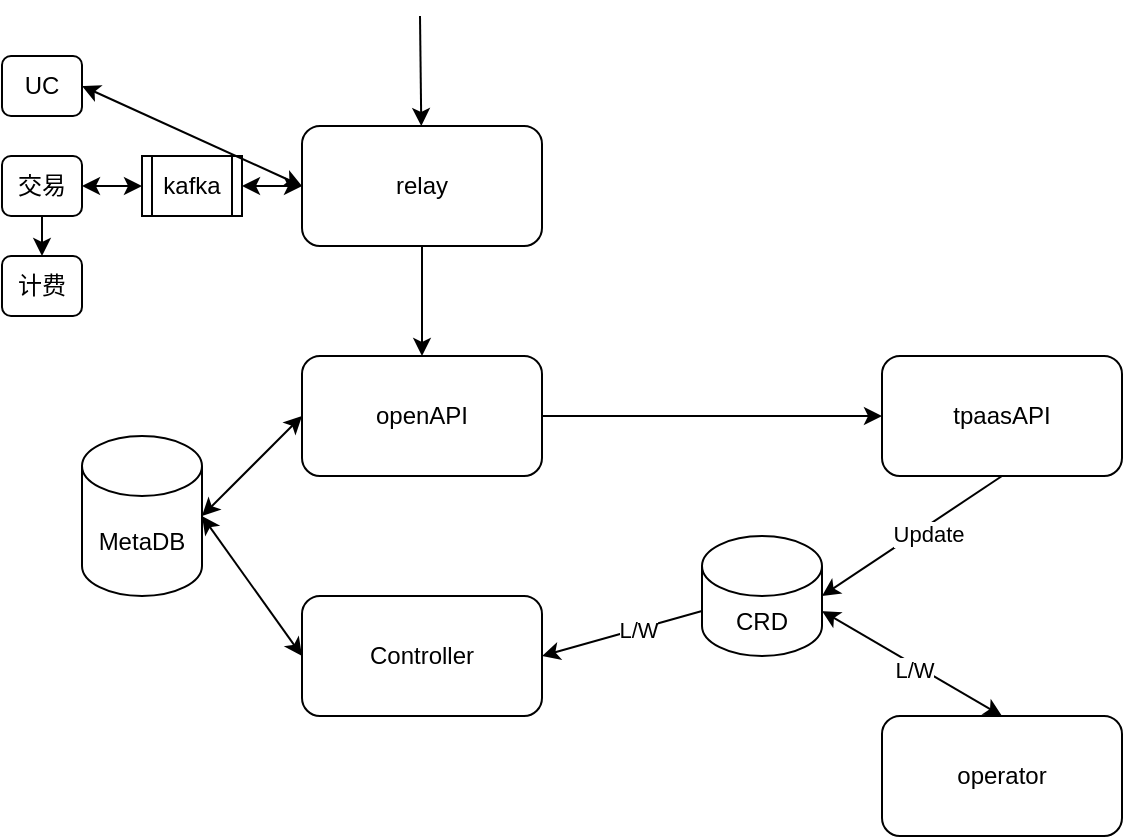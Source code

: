 <mxfile version="14.0.0" type="github" pages="2">
  <diagram id="KfRbmlJhNQrDs0zASMoi" name="Page-1">
    <mxGraphModel dx="813" dy="402" grid="1" gridSize="10" guides="1" tooltips="1" connect="1" arrows="1" fold="1" page="1" pageScale="1" pageWidth="827" pageHeight="1169" math="0" shadow="0">
      <root>
        <mxCell id="0" />
        <mxCell id="1" parent="0" />
        <mxCell id="RAB2E0V_-SUCkfQV1Hlb-1" value="relay" style="rounded=1;whiteSpace=wrap;html=1;" vertex="1" parent="1">
          <mxGeometry x="240" y="205" width="120" height="60" as="geometry" />
        </mxCell>
        <mxCell id="RAB2E0V_-SUCkfQV1Hlb-2" value="openAPI" style="rounded=1;whiteSpace=wrap;html=1;" vertex="1" parent="1">
          <mxGeometry x="240" y="320" width="120" height="60" as="geometry" />
        </mxCell>
        <mxCell id="RAB2E0V_-SUCkfQV1Hlb-3" value="tpaasAPI" style="rounded=1;whiteSpace=wrap;html=1;" vertex="1" parent="1">
          <mxGeometry x="530" y="320" width="120" height="60" as="geometry" />
        </mxCell>
        <mxCell id="RAB2E0V_-SUCkfQV1Hlb-4" value="CRD" style="shape=cylinder3;whiteSpace=wrap;html=1;boundedLbl=1;backgroundOutline=1;size=15;" vertex="1" parent="1">
          <mxGeometry x="440" y="410" width="60" height="60" as="geometry" />
        </mxCell>
        <mxCell id="RAB2E0V_-SUCkfQV1Hlb-5" value="MetaDB" style="shape=cylinder3;whiteSpace=wrap;html=1;boundedLbl=1;backgroundOutline=1;size=15;" vertex="1" parent="1">
          <mxGeometry x="130" y="360" width="60" height="80" as="geometry" />
        </mxCell>
        <mxCell id="RAB2E0V_-SUCkfQV1Hlb-6" value="Controller" style="rounded=1;whiteSpace=wrap;html=1;" vertex="1" parent="1">
          <mxGeometry x="240" y="440" width="120" height="60" as="geometry" />
        </mxCell>
        <mxCell id="RAB2E0V_-SUCkfQV1Hlb-7" value="" style="endArrow=classic;html=1;exitX=0.5;exitY=1;exitDx=0;exitDy=0;entryX=0.5;entryY=0;entryDx=0;entryDy=0;" edge="1" parent="1" source="RAB2E0V_-SUCkfQV1Hlb-1" target="RAB2E0V_-SUCkfQV1Hlb-2">
          <mxGeometry width="50" height="50" relative="1" as="geometry">
            <mxPoint x="390" y="460" as="sourcePoint" />
            <mxPoint x="440" y="410" as="targetPoint" />
          </mxGeometry>
        </mxCell>
        <mxCell id="RAB2E0V_-SUCkfQV1Hlb-8" value="" style="endArrow=classic;html=1;exitX=1;exitY=0.5;exitDx=0;exitDy=0;entryX=0;entryY=0.5;entryDx=0;entryDy=0;" edge="1" parent="1" source="RAB2E0V_-SUCkfQV1Hlb-2" target="RAB2E0V_-SUCkfQV1Hlb-3">
          <mxGeometry width="50" height="50" relative="1" as="geometry">
            <mxPoint x="390" y="460" as="sourcePoint" />
            <mxPoint x="440" y="410" as="targetPoint" />
          </mxGeometry>
        </mxCell>
        <mxCell id="RAB2E0V_-SUCkfQV1Hlb-9" value="" style="endArrow=classic;html=1;exitX=0.5;exitY=1;exitDx=0;exitDy=0;entryX=1;entryY=0.5;entryDx=0;entryDy=0;entryPerimeter=0;" edge="1" parent="1" source="RAB2E0V_-SUCkfQV1Hlb-3" target="RAB2E0V_-SUCkfQV1Hlb-4">
          <mxGeometry width="50" height="50" relative="1" as="geometry">
            <mxPoint x="390" y="460" as="sourcePoint" />
            <mxPoint x="440" y="410" as="targetPoint" />
          </mxGeometry>
        </mxCell>
        <mxCell id="RAB2E0V_-SUCkfQV1Hlb-14" value="Update" style="edgeLabel;html=1;align=center;verticalAlign=middle;resizable=0;points=[];" vertex="1" connectable="0" parent="RAB2E0V_-SUCkfQV1Hlb-9">
          <mxGeometry x="-0.144" y="3" relative="1" as="geometry">
            <mxPoint as="offset" />
          </mxGeometry>
        </mxCell>
        <mxCell id="RAB2E0V_-SUCkfQV1Hlb-10" value="operator" style="rounded=1;whiteSpace=wrap;html=1;" vertex="1" parent="1">
          <mxGeometry x="530" y="500" width="120" height="60" as="geometry" />
        </mxCell>
        <mxCell id="RAB2E0V_-SUCkfQV1Hlb-11" value="" style="endArrow=classic;startArrow=classic;html=1;exitX=0.5;exitY=0;exitDx=0;exitDy=0;entryX=1;entryY=0;entryDx=0;entryDy=37.5;entryPerimeter=0;" edge="1" parent="1" source="RAB2E0V_-SUCkfQV1Hlb-10" target="RAB2E0V_-SUCkfQV1Hlb-4">
          <mxGeometry width="50" height="50" relative="1" as="geometry">
            <mxPoint x="660" y="530" as="sourcePoint" />
            <mxPoint x="710" y="480" as="targetPoint" />
          </mxGeometry>
        </mxCell>
        <mxCell id="RAB2E0V_-SUCkfQV1Hlb-15" value="L/W" style="edgeLabel;html=1;align=center;verticalAlign=middle;resizable=0;points=[];" vertex="1" connectable="0" parent="RAB2E0V_-SUCkfQV1Hlb-11">
          <mxGeometry x="-0.048" y="2" relative="1" as="geometry">
            <mxPoint as="offset" />
          </mxGeometry>
        </mxCell>
        <mxCell id="RAB2E0V_-SUCkfQV1Hlb-12" value="" style="endArrow=classic;html=1;entryX=1;entryY=0.5;entryDx=0;entryDy=0;exitX=0;exitY=0;exitDx=0;exitDy=37.5;exitPerimeter=0;" edge="1" parent="1" source="RAB2E0V_-SUCkfQV1Hlb-4" target="RAB2E0V_-SUCkfQV1Hlb-6">
          <mxGeometry width="50" height="50" relative="1" as="geometry">
            <mxPoint x="420" y="510" as="sourcePoint" />
            <mxPoint x="440" y="410" as="targetPoint" />
          </mxGeometry>
        </mxCell>
        <mxCell id="RAB2E0V_-SUCkfQV1Hlb-16" value="L/W" style="edgeLabel;html=1;align=center;verticalAlign=middle;resizable=0;points=[];" vertex="1" connectable="0" parent="RAB2E0V_-SUCkfQV1Hlb-12">
          <mxGeometry x="-0.203" relative="1" as="geometry">
            <mxPoint as="offset" />
          </mxGeometry>
        </mxCell>
        <mxCell id="RAB2E0V_-SUCkfQV1Hlb-18" value="" style="endArrow=classic;startArrow=classic;html=1;entryX=0;entryY=0.5;entryDx=0;entryDy=0;exitX=1;exitY=0.5;exitDx=0;exitDy=0;exitPerimeter=0;" edge="1" parent="1" source="RAB2E0V_-SUCkfQV1Hlb-5" target="RAB2E0V_-SUCkfQV1Hlb-2">
          <mxGeometry width="50" height="50" relative="1" as="geometry">
            <mxPoint x="390" y="460" as="sourcePoint" />
            <mxPoint x="440" y="410" as="targetPoint" />
          </mxGeometry>
        </mxCell>
        <mxCell id="RAB2E0V_-SUCkfQV1Hlb-19" value="" style="endArrow=classic;startArrow=classic;html=1;entryX=1;entryY=0.5;entryDx=0;entryDy=0;entryPerimeter=0;exitX=0;exitY=0.5;exitDx=0;exitDy=0;" edge="1" parent="1" source="RAB2E0V_-SUCkfQV1Hlb-6" target="RAB2E0V_-SUCkfQV1Hlb-5">
          <mxGeometry width="50" height="50" relative="1" as="geometry">
            <mxPoint x="390" y="460" as="sourcePoint" />
            <mxPoint x="440" y="410" as="targetPoint" />
          </mxGeometry>
        </mxCell>
        <mxCell id="RAB2E0V_-SUCkfQV1Hlb-22" value="" style="endArrow=classic;html=1;" edge="1" parent="1" target="RAB2E0V_-SUCkfQV1Hlb-1">
          <mxGeometry width="50" height="50" relative="1" as="geometry">
            <mxPoint x="299" y="150" as="sourcePoint" />
            <mxPoint x="440" y="410" as="targetPoint" />
          </mxGeometry>
        </mxCell>
        <mxCell id="RAB2E0V_-SUCkfQV1Hlb-23" value="UC" style="rounded=1;whiteSpace=wrap;html=1;" vertex="1" parent="1">
          <mxGeometry x="90" y="170" width="40" height="30" as="geometry" />
        </mxCell>
        <mxCell id="RAB2E0V_-SUCkfQV1Hlb-24" value="交易" style="rounded=1;whiteSpace=wrap;html=1;" vertex="1" parent="1">
          <mxGeometry x="90" y="220" width="40" height="30" as="geometry" />
        </mxCell>
        <mxCell id="RAB2E0V_-SUCkfQV1Hlb-25" value="计费" style="rounded=1;whiteSpace=wrap;html=1;" vertex="1" parent="1">
          <mxGeometry x="90" y="270" width="40" height="30" as="geometry" />
        </mxCell>
        <mxCell id="RAB2E0V_-SUCkfQV1Hlb-26" value="kafka" style="shape=process;whiteSpace=wrap;html=1;backgroundOutline=1;" vertex="1" parent="1">
          <mxGeometry x="160" y="220" width="50" height="30" as="geometry" />
        </mxCell>
        <mxCell id="RAB2E0V_-SUCkfQV1Hlb-27" value="" style="endArrow=classic;html=1;exitX=0.5;exitY=1;exitDx=0;exitDy=0;entryX=0.5;entryY=0;entryDx=0;entryDy=0;" edge="1" parent="1" source="RAB2E0V_-SUCkfQV1Hlb-24" target="RAB2E0V_-SUCkfQV1Hlb-25">
          <mxGeometry width="50" height="50" relative="1" as="geometry">
            <mxPoint x="300" y="290" as="sourcePoint" />
            <mxPoint x="350" y="240" as="targetPoint" />
          </mxGeometry>
        </mxCell>
        <mxCell id="RAB2E0V_-SUCkfQV1Hlb-28" value="" style="endArrow=classic;startArrow=classic;html=1;exitX=1;exitY=0.5;exitDx=0;exitDy=0;entryX=0;entryY=0.5;entryDx=0;entryDy=0;" edge="1" parent="1" source="RAB2E0V_-SUCkfQV1Hlb-24" target="RAB2E0V_-SUCkfQV1Hlb-26">
          <mxGeometry width="50" height="50" relative="1" as="geometry">
            <mxPoint x="170" y="300" as="sourcePoint" />
            <mxPoint x="200" y="260" as="targetPoint" />
          </mxGeometry>
        </mxCell>
        <mxCell id="RAB2E0V_-SUCkfQV1Hlb-29" value="" style="endArrow=classic;startArrow=classic;html=1;entryX=0;entryY=0.5;entryDx=0;entryDy=0;exitX=1;exitY=0.5;exitDx=0;exitDy=0;" edge="1" parent="1" source="RAB2E0V_-SUCkfQV1Hlb-26" target="RAB2E0V_-SUCkfQV1Hlb-1">
          <mxGeometry width="50" height="50" relative="1" as="geometry">
            <mxPoint x="160" y="290" as="sourcePoint" />
            <mxPoint x="210" y="240" as="targetPoint" />
          </mxGeometry>
        </mxCell>
        <mxCell id="RAB2E0V_-SUCkfQV1Hlb-32" value="" style="endArrow=classic;startArrow=classic;html=1;exitX=1;exitY=0.5;exitDx=0;exitDy=0;entryX=0;entryY=0.5;entryDx=0;entryDy=0;" edge="1" parent="1" source="RAB2E0V_-SUCkfQV1Hlb-23" target="RAB2E0V_-SUCkfQV1Hlb-1">
          <mxGeometry width="50" height="50" relative="1" as="geometry">
            <mxPoint x="160" y="290" as="sourcePoint" />
            <mxPoint x="210" y="240" as="targetPoint" />
          </mxGeometry>
        </mxCell>
      </root>
    </mxGraphModel>
  </diagram>
  <diagram id="0ew7K8OALgndSax3VEwL" name="Page-2">
    <mxGraphModel dx="1340" dy="842" grid="1" gridSize="10" guides="1" tooltips="1" connect="1" arrows="1" fold="1" page="1" pageScale="1" pageWidth="827" pageHeight="1169" math="0" shadow="0">
      <root>
        <mxCell id="38ilZqPQgHj2GvMJCnaG-0" />
        <mxCell id="38ilZqPQgHj2GvMJCnaG-1" parent="38ilZqPQgHj2GvMJCnaG-0" />
        <mxCell id="38ilZqPQgHj2GvMJCnaG-68" value="" style="rounded=1;whiteSpace=wrap;html=1;" vertex="1" parent="38ilZqPQgHj2GvMJCnaG-1">
          <mxGeometry x="450" y="610" width="250" height="320" as="geometry" />
        </mxCell>
        <mxCell id="38ilZqPQgHj2GvMJCnaG-69" value="" style="rounded=1;whiteSpace=wrap;html=1;" vertex="1" parent="38ilZqPQgHj2GvMJCnaG-1">
          <mxGeometry x="460" y="640" width="90" height="90" as="geometry" />
        </mxCell>
        <mxCell id="38ilZqPQgHj2GvMJCnaG-70" value="operator" style="rounded=1;whiteSpace=wrap;html=1;" vertex="1" parent="38ilZqPQgHj2GvMJCnaG-1">
          <mxGeometry x="470" y="690" width="70" height="30" as="geometry" />
        </mxCell>
        <mxCell id="38ilZqPQgHj2GvMJCnaG-71" value="apiserver" style="rounded=1;whiteSpace=wrap;html=1;" vertex="1" parent="38ilZqPQgHj2GvMJCnaG-1">
          <mxGeometry x="470" y="650" width="70" height="30" as="geometry" />
        </mxCell>
        <mxCell id="38ilZqPQgHj2GvMJCnaG-72" value="operator" style="rounded=1;whiteSpace=wrap;html=1;" vertex="1" parent="38ilZqPQgHj2GvMJCnaG-1">
          <mxGeometry x="580" y="640" width="90" height="90" as="geometry" />
        </mxCell>
        <mxCell id="38ilZqPQgHj2GvMJCnaG-73" value="服务K8S-1" style="text;html=1;strokeColor=none;fillColor=none;align=center;verticalAlign=middle;whiteSpace=wrap;rounded=0;" vertex="1" parent="38ilZqPQgHj2GvMJCnaG-1">
          <mxGeometry x="470" y="900" width="80" height="20" as="geometry" />
        </mxCell>
        <mxCell id="38ilZqPQgHj2GvMJCnaG-74" value="MySQL" style="rounded=1;whiteSpace=wrap;html=1;" vertex="1" parent="38ilZqPQgHj2GvMJCnaG-1">
          <mxGeometry x="580" y="810" width="90" height="50" as="geometry" />
        </mxCell>
        <mxCell id="38ilZqPQgHj2GvMJCnaG-75" value="MySQL" style="rounded=1;whiteSpace=wrap;html=1;" vertex="1" parent="38ilZqPQgHj2GvMJCnaG-1">
          <mxGeometry x="590" y="820" width="90" height="50" as="geometry" />
        </mxCell>
        <mxCell id="38ilZqPQgHj2GvMJCnaG-76" value="MySQL" style="rounded=1;whiteSpace=wrap;html=1;" vertex="1" parent="38ilZqPQgHj2GvMJCnaG-1">
          <mxGeometry x="600" y="830" width="90" height="50" as="geometry" />
        </mxCell>
        <mxCell id="38ilZqPQgHj2GvMJCnaG-77" value="PostgreSQL" style="rounded=1;whiteSpace=wrap;html=1;" vertex="1" parent="38ilZqPQgHj2GvMJCnaG-1">
          <mxGeometry x="460" y="810" width="90" height="50" as="geometry" />
        </mxCell>
        <mxCell id="38ilZqPQgHj2GvMJCnaG-78" value="PostgreSQL" style="rounded=1;whiteSpace=wrap;html=1;" vertex="1" parent="38ilZqPQgHj2GvMJCnaG-1">
          <mxGeometry x="470" y="820" width="90" height="50" as="geometry" />
        </mxCell>
        <mxCell id="38ilZqPQgHj2GvMJCnaG-79" value="PostgreSQL" style="rounded=1;whiteSpace=wrap;html=1;" vertex="1" parent="38ilZqPQgHj2GvMJCnaG-1">
          <mxGeometry x="480" y="830" width="90" height="50" as="geometry" />
        </mxCell>
        <mxCell id="38ilZqPQgHj2GvMJCnaG-80" value="" style="endArrow=classic;startArrow=classic;html=1;entryX=0.5;entryY=1;entryDx=0;entryDy=0;exitX=0.5;exitY=0;exitDx=0;exitDy=0;" edge="1" parent="38ilZqPQgHj2GvMJCnaG-1" source="38ilZqPQgHj2GvMJCnaG-77" target="38ilZqPQgHj2GvMJCnaG-69">
          <mxGeometry width="50" height="50" relative="1" as="geometry">
            <mxPoint x="670" y="770" as="sourcePoint" />
            <mxPoint x="720" y="720" as="targetPoint" />
          </mxGeometry>
        </mxCell>
        <mxCell id="38ilZqPQgHj2GvMJCnaG-81" value="" style="endArrow=classic;startArrow=classic;html=1;entryX=0.5;entryY=1;entryDx=0;entryDy=0;" edge="1" parent="38ilZqPQgHj2GvMJCnaG-1" source="38ilZqPQgHj2GvMJCnaG-74" target="38ilZqPQgHj2GvMJCnaG-72">
          <mxGeometry width="50" height="50" relative="1" as="geometry">
            <mxPoint x="670" y="770" as="sourcePoint" />
            <mxPoint x="720" y="720" as="targetPoint" />
          </mxGeometry>
        </mxCell>
        <mxCell id="38ilZqPQgHj2GvMJCnaG-82" value="PostgreSQL" style="rounded=1;whiteSpace=wrap;html=1;" vertex="1" parent="38ilZqPQgHj2GvMJCnaG-1">
          <mxGeometry x="490" y="840" width="90" height="50" as="geometry" />
        </mxCell>
        <mxCell id="38ilZqPQgHj2GvMJCnaG-26" value="" style="rounded=1;whiteSpace=wrap;html=1;" vertex="1" parent="38ilZqPQgHj2GvMJCnaG-1">
          <mxGeometry x="200" y="150" width="380" height="320" as="geometry" />
        </mxCell>
        <mxCell id="38ilZqPQgHj2GvMJCnaG-52" value="" style="endArrow=classic;html=1;entryX=0.5;entryY=0;entryDx=0;entryDy=0;" edge="1" parent="38ilZqPQgHj2GvMJCnaG-1" target="38ilZqPQgHj2GvMJCnaG-5">
          <mxGeometry width="50" height="50" relative="1" as="geometry">
            <mxPoint x="355" y="100" as="sourcePoint" />
            <mxPoint x="380" y="380" as="targetPoint" />
          </mxGeometry>
        </mxCell>
        <mxCell id="38ilZqPQgHj2GvMJCnaG-36" value="" style="rounded=1;whiteSpace=wrap;html=1;" vertex="1" parent="38ilZqPQgHj2GvMJCnaG-1">
          <mxGeometry x="110" y="610" width="250" height="320" as="geometry" />
        </mxCell>
        <mxCell id="38ilZqPQgHj2GvMJCnaG-13" value="" style="rounded=1;whiteSpace=wrap;html=1;" vertex="1" parent="38ilZqPQgHj2GvMJCnaG-1">
          <mxGeometry x="120" y="640" width="90" height="90" as="geometry" />
        </mxCell>
        <mxCell id="38ilZqPQgHj2GvMJCnaG-2" value="API Gateway" style="rounded=1;whiteSpace=wrap;html=1;" vertex="1" parent="38ilZqPQgHj2GvMJCnaG-1">
          <mxGeometry x="320" y="210" width="70" height="30" as="geometry" />
        </mxCell>
        <mxCell id="38ilZqPQgHj2GvMJCnaG-3" value="UI" style="rounded=1;whiteSpace=wrap;html=1;" vertex="1" parent="38ilZqPQgHj2GvMJCnaG-1">
          <mxGeometry x="320" y="160" width="70" height="30" as="geometry" />
        </mxCell>
        <mxCell id="38ilZqPQgHj2GvMJCnaG-4" value="OpenAPI&lt;br&gt;java/go" style="rounded=1;whiteSpace=wrap;html=1;" vertex="1" parent="38ilZqPQgHj2GvMJCnaG-1">
          <mxGeometry x="320" y="270" width="70" height="40" as="geometry" />
        </mxCell>
        <mxCell id="38ilZqPQgHj2GvMJCnaG-5" value="Controller" style="rounded=1;whiteSpace=wrap;html=1;" vertex="1" parent="38ilZqPQgHj2GvMJCnaG-1">
          <mxGeometry x="320" y="330" width="70" height="40" as="geometry" />
        </mxCell>
        <mxCell id="38ilZqPQgHj2GvMJCnaG-6" value="Jvessel2&lt;br&gt;API" style="rounded=1;whiteSpace=wrap;html=1;" vertex="1" parent="38ilZqPQgHj2GvMJCnaG-1">
          <mxGeometry x="380" y="410" width="80" height="40" as="geometry" />
        </mxCell>
        <mxCell id="38ilZqPQgHj2GvMJCnaG-9" value="TPaaS&lt;br&gt;OpenAPI" style="rounded=1;whiteSpace=wrap;html=1;" vertex="1" parent="38ilZqPQgHj2GvMJCnaG-1">
          <mxGeometry x="260" y="410" width="80" height="40" as="geometry" />
        </mxCell>
        <mxCell id="38ilZqPQgHj2GvMJCnaG-12" value="operator" style="rounded=1;whiteSpace=wrap;html=1;" vertex="1" parent="38ilZqPQgHj2GvMJCnaG-1">
          <mxGeometry x="130" y="690" width="70" height="30" as="geometry" />
        </mxCell>
        <mxCell id="38ilZqPQgHj2GvMJCnaG-18" value="Meta&lt;br&gt;DB" style="shape=cylinder3;whiteSpace=wrap;html=1;boundedLbl=1;backgroundOutline=1;size=15;" vertex="1" parent="38ilZqPQgHj2GvMJCnaG-1">
          <mxGeometry x="210" y="270" width="60" height="70" as="geometry" />
        </mxCell>
        <mxCell id="38ilZqPQgHj2GvMJCnaG-19" value="UC" style="rounded=1;whiteSpace=wrap;html=1;" vertex="1" parent="38ilZqPQgHj2GvMJCnaG-1">
          <mxGeometry x="520" y="220" width="50" height="30" as="geometry" />
        </mxCell>
        <mxCell id="38ilZqPQgHj2GvMJCnaG-21" value="交易" style="rounded=1;whiteSpace=wrap;html=1;" vertex="1" parent="38ilZqPQgHj2GvMJCnaG-1">
          <mxGeometry x="520" y="275" width="50" height="30" as="geometry" />
        </mxCell>
        <mxCell id="38ilZqPQgHj2GvMJCnaG-22" value="计费" style="rounded=1;whiteSpace=wrap;html=1;" vertex="1" parent="38ilZqPQgHj2GvMJCnaG-1">
          <mxGeometry x="520" y="330" width="50" height="30" as="geometry" />
        </mxCell>
        <mxCell id="38ilZqPQgHj2GvMJCnaG-23" value="" style="endArrow=classic;startArrow=classic;html=1;entryX=0;entryY=0.5;entryDx=0;entryDy=0;exitX=1;exitY=0.5;exitDx=0;exitDy=0;" edge="1" parent="38ilZqPQgHj2GvMJCnaG-1" source="38ilZqPQgHj2GvMJCnaG-4" target="38ilZqPQgHj2GvMJCnaG-24">
          <mxGeometry width="50" height="50" relative="1" as="geometry">
            <mxPoint x="450" y="346" as="sourcePoint" />
            <mxPoint x="420" y="320" as="targetPoint" />
          </mxGeometry>
        </mxCell>
        <mxCell id="38ilZqPQgHj2GvMJCnaG-24" value="kafka" style="shape=process;whiteSpace=wrap;html=1;backgroundOutline=1;" vertex="1" parent="38ilZqPQgHj2GvMJCnaG-1">
          <mxGeometry x="430" y="277.5" width="50" height="25" as="geometry" />
        </mxCell>
        <mxCell id="38ilZqPQgHj2GvMJCnaG-25" value="" style="endArrow=classic;startArrow=classic;html=1;entryX=0;entryY=0.5;entryDx=0;entryDy=0;exitX=1;exitY=0.5;exitDx=0;exitDy=0;" edge="1" parent="38ilZqPQgHj2GvMJCnaG-1" source="38ilZqPQgHj2GvMJCnaG-24" target="38ilZqPQgHj2GvMJCnaG-21">
          <mxGeometry width="50" height="50" relative="1" as="geometry">
            <mxPoint x="410" y="370" as="sourcePoint" />
            <mxPoint x="460" y="320" as="targetPoint" />
          </mxGeometry>
        </mxCell>
        <mxCell id="38ilZqPQgHj2GvMJCnaG-27" value="" style="endArrow=classic;startArrow=classic;html=1;entryX=0;entryY=0.5;entryDx=0;entryDy=0;" edge="1" parent="38ilZqPQgHj2GvMJCnaG-1" target="38ilZqPQgHj2GvMJCnaG-4">
          <mxGeometry width="50" height="50" relative="1" as="geometry">
            <mxPoint x="270" y="315" as="sourcePoint" />
            <mxPoint x="320" y="265" as="targetPoint" />
          </mxGeometry>
        </mxCell>
        <mxCell id="38ilZqPQgHj2GvMJCnaG-28" value="" style="endArrow=classic;startArrow=classic;html=1;entryX=0;entryY=0.5;entryDx=0;entryDy=0;" edge="1" parent="38ilZqPQgHj2GvMJCnaG-1" target="38ilZqPQgHj2GvMJCnaG-5">
          <mxGeometry width="50" height="50" relative="1" as="geometry">
            <mxPoint x="270" y="320" as="sourcePoint" />
            <mxPoint x="320" y="270" as="targetPoint" />
          </mxGeometry>
        </mxCell>
        <mxCell id="38ilZqPQgHj2GvMJCnaG-31" value="" style="endArrow=classic;startArrow=classic;html=1;entryX=0.5;entryY=1;entryDx=0;entryDy=0;exitX=0.5;exitY=0;exitDx=0;exitDy=0;" edge="1" parent="38ilZqPQgHj2GvMJCnaG-1" source="38ilZqPQgHj2GvMJCnaG-6" target="38ilZqPQgHj2GvMJCnaG-5">
          <mxGeometry width="50" height="50" relative="1" as="geometry">
            <mxPoint x="410" y="560" as="sourcePoint" />
            <mxPoint x="460" y="510" as="targetPoint" />
          </mxGeometry>
        </mxCell>
        <mxCell id="38ilZqPQgHj2GvMJCnaG-32" value="" style="endArrow=classic;startArrow=classic;html=1;entryX=0.5;entryY=1;entryDx=0;entryDy=0;exitX=0.5;exitY=0;exitDx=0;exitDy=0;" edge="1" parent="38ilZqPQgHj2GvMJCnaG-1" source="38ilZqPQgHj2GvMJCnaG-9" target="38ilZqPQgHj2GvMJCnaG-5">
          <mxGeometry width="50" height="50" relative="1" as="geometry">
            <mxPoint x="410" y="560" as="sourcePoint" />
            <mxPoint x="460" y="510" as="targetPoint" />
          </mxGeometry>
        </mxCell>
        <mxCell id="38ilZqPQgHj2GvMJCnaG-33" value="" style="endArrow=classic;startArrow=classic;html=1;entryX=0;entryY=0.5;entryDx=0;entryDy=0;" edge="1" parent="38ilZqPQgHj2GvMJCnaG-1" target="38ilZqPQgHj2GvMJCnaG-19">
          <mxGeometry width="50" height="50" relative="1" as="geometry">
            <mxPoint x="390" y="290" as="sourcePoint" />
            <mxPoint x="460" y="350" as="targetPoint" />
          </mxGeometry>
        </mxCell>
        <mxCell id="38ilZqPQgHj2GvMJCnaG-34" value="" style="endArrow=classic;startArrow=classic;html=1;entryX=0.5;entryY=1;entryDx=0;entryDy=0;" edge="1" parent="38ilZqPQgHj2GvMJCnaG-1" source="38ilZqPQgHj2GvMJCnaG-22" target="38ilZqPQgHj2GvMJCnaG-21">
          <mxGeometry width="50" height="50" relative="1" as="geometry">
            <mxPoint x="410" y="400" as="sourcePoint" />
            <mxPoint x="460" y="350" as="targetPoint" />
          </mxGeometry>
        </mxCell>
        <mxCell id="38ilZqPQgHj2GvMJCnaG-35" value="apiserver" style="rounded=1;whiteSpace=wrap;html=1;" vertex="1" parent="38ilZqPQgHj2GvMJCnaG-1">
          <mxGeometry x="130" y="650" width="70" height="30" as="geometry" />
        </mxCell>
        <mxCell id="38ilZqPQgHj2GvMJCnaG-37" value="operator" style="rounded=1;whiteSpace=wrap;html=1;" vertex="1" parent="38ilZqPQgHj2GvMJCnaG-1">
          <mxGeometry x="240" y="640" width="90" height="90" as="geometry" />
        </mxCell>
        <mxCell id="38ilZqPQgHj2GvMJCnaG-44" value="" style="endArrow=classic;startArrow=classic;html=1;entryX=0.5;entryY=1;entryDx=0;entryDy=0;exitX=0.444;exitY=0.111;exitDx=0;exitDy=0;exitPerimeter=0;" edge="1" parent="38ilZqPQgHj2GvMJCnaG-1" source="38ilZqPQgHj2GvMJCnaG-13" target="38ilZqPQgHj2GvMJCnaG-9">
          <mxGeometry width="50" height="50" relative="1" as="geometry">
            <mxPoint x="360" y="500" as="sourcePoint" />
            <mxPoint x="410" y="450" as="targetPoint" />
          </mxGeometry>
        </mxCell>
        <mxCell id="38ilZqPQgHj2GvMJCnaG-45" value="" style="endArrow=classic;startArrow=classic;html=1;" edge="1" parent="38ilZqPQgHj2GvMJCnaG-1" source="38ilZqPQgHj2GvMJCnaG-36">
          <mxGeometry width="50" height="50" relative="1" as="geometry">
            <mxPoint x="360" y="500" as="sourcePoint" />
            <mxPoint x="300" y="450" as="targetPoint" />
          </mxGeometry>
        </mxCell>
        <mxCell id="38ilZqPQgHj2GvMJCnaG-48" value="" style="endArrow=classic;startArrow=classic;html=1;entryX=0.5;entryY=1;entryDx=0;entryDy=0;exitX=0.5;exitY=0;exitDx=0;exitDy=0;" edge="1" parent="38ilZqPQgHj2GvMJCnaG-1" source="38ilZqPQgHj2GvMJCnaG-71" target="38ilZqPQgHj2GvMJCnaG-9">
          <mxGeometry width="50" height="50" relative="1" as="geometry">
            <mxPoint x="515" y="650" as="sourcePoint" />
            <mxPoint x="410" y="660" as="targetPoint" />
          </mxGeometry>
        </mxCell>
        <mxCell id="38ilZqPQgHj2GvMJCnaG-51" value="可信链路" style="edgeLabel;html=1;align=center;verticalAlign=middle;resizable=0;points=[];" vertex="1" connectable="0" parent="38ilZqPQgHj2GvMJCnaG-48">
          <mxGeometry x="-0.099" y="-1" relative="1" as="geometry">
            <mxPoint x="-43.36" y="-39.2" as="offset" />
          </mxGeometry>
        </mxCell>
        <mxCell id="38ilZqPQgHj2GvMJCnaG-49" value="" style="endArrow=classic;startArrow=classic;html=1;entryX=0.5;entryY=0;entryDx=0;entryDy=0;" edge="1" parent="38ilZqPQgHj2GvMJCnaG-1" target="38ilZqPQgHj2GvMJCnaG-68">
          <mxGeometry width="50" height="50" relative="1" as="geometry">
            <mxPoint x="300" y="450" as="sourcePoint" />
            <mxPoint x="565" y="620" as="targetPoint" />
          </mxGeometry>
        </mxCell>
        <mxCell id="38ilZqPQgHj2GvMJCnaG-50" value="可信链路" style="edgeLabel;html=1;align=center;verticalAlign=middle;resizable=0;points=[];" vertex="1" connectable="0" parent="38ilZqPQgHj2GvMJCnaG-49">
          <mxGeometry x="0.063" y="4" relative="1" as="geometry">
            <mxPoint x="-18.09" y="-11.53" as="offset" />
          </mxGeometry>
        </mxCell>
        <mxCell id="38ilZqPQgHj2GvMJCnaG-53" value="管理K8S" style="text;html=1;strokeColor=none;fillColor=none;align=center;verticalAlign=middle;whiteSpace=wrap;rounded=0;" vertex="1" parent="38ilZqPQgHj2GvMJCnaG-1">
          <mxGeometry x="220" y="180" width="60" height="20" as="geometry" />
        </mxCell>
        <mxCell id="38ilZqPQgHj2GvMJCnaG-54" value="服务K8S-1" style="text;html=1;strokeColor=none;fillColor=none;align=center;verticalAlign=middle;whiteSpace=wrap;rounded=0;" vertex="1" parent="38ilZqPQgHj2GvMJCnaG-1">
          <mxGeometry x="130" y="900" width="80" height="20" as="geometry" />
        </mxCell>
        <mxCell id="38ilZqPQgHj2GvMJCnaG-59" value="MySQL" style="rounded=1;whiteSpace=wrap;html=1;" vertex="1" parent="38ilZqPQgHj2GvMJCnaG-1">
          <mxGeometry x="240" y="810" width="90" height="50" as="geometry" />
        </mxCell>
        <mxCell id="38ilZqPQgHj2GvMJCnaG-60" value="MySQL" style="rounded=1;whiteSpace=wrap;html=1;" vertex="1" parent="38ilZqPQgHj2GvMJCnaG-1">
          <mxGeometry x="250" y="820" width="90" height="50" as="geometry" />
        </mxCell>
        <mxCell id="38ilZqPQgHj2GvMJCnaG-61" value="MySQL" style="rounded=1;whiteSpace=wrap;html=1;" vertex="1" parent="38ilZqPQgHj2GvMJCnaG-1">
          <mxGeometry x="260" y="830" width="90" height="50" as="geometry" />
        </mxCell>
        <mxCell id="38ilZqPQgHj2GvMJCnaG-62" value="PostgreSQL" style="rounded=1;whiteSpace=wrap;html=1;" vertex="1" parent="38ilZqPQgHj2GvMJCnaG-1">
          <mxGeometry x="120" y="810" width="90" height="50" as="geometry" />
        </mxCell>
        <mxCell id="38ilZqPQgHj2GvMJCnaG-63" value="PostgreSQL" style="rounded=1;whiteSpace=wrap;html=1;" vertex="1" parent="38ilZqPQgHj2GvMJCnaG-1">
          <mxGeometry x="130" y="820" width="90" height="50" as="geometry" />
        </mxCell>
        <mxCell id="38ilZqPQgHj2GvMJCnaG-64" value="PostgreSQL" style="rounded=1;whiteSpace=wrap;html=1;" vertex="1" parent="38ilZqPQgHj2GvMJCnaG-1">
          <mxGeometry x="140" y="830" width="90" height="50" as="geometry" />
        </mxCell>
        <mxCell id="38ilZqPQgHj2GvMJCnaG-65" value="" style="endArrow=classic;startArrow=classic;html=1;entryX=0.5;entryY=1;entryDx=0;entryDy=0;exitX=0.5;exitY=0;exitDx=0;exitDy=0;" edge="1" parent="38ilZqPQgHj2GvMJCnaG-1" source="38ilZqPQgHj2GvMJCnaG-62" target="38ilZqPQgHj2GvMJCnaG-13">
          <mxGeometry width="50" height="50" relative="1" as="geometry">
            <mxPoint x="330" y="770" as="sourcePoint" />
            <mxPoint x="380" y="720" as="targetPoint" />
          </mxGeometry>
        </mxCell>
        <mxCell id="38ilZqPQgHj2GvMJCnaG-66" value="" style="endArrow=classic;startArrow=classic;html=1;entryX=0.5;entryY=1;entryDx=0;entryDy=0;" edge="1" parent="38ilZqPQgHj2GvMJCnaG-1" source="38ilZqPQgHj2GvMJCnaG-59" target="38ilZqPQgHj2GvMJCnaG-37">
          <mxGeometry width="50" height="50" relative="1" as="geometry">
            <mxPoint x="330" y="770" as="sourcePoint" />
            <mxPoint x="380" y="720" as="targetPoint" />
          </mxGeometry>
        </mxCell>
        <mxCell id="38ilZqPQgHj2GvMJCnaG-67" value="PostgreSQL" style="rounded=1;whiteSpace=wrap;html=1;" vertex="1" parent="38ilZqPQgHj2GvMJCnaG-1">
          <mxGeometry x="150" y="840" width="90" height="50" as="geometry" />
        </mxCell>
        <mxCell id="38ilZqPQgHj2GvMJCnaG-83" value="" style="endArrow=classic;html=1;entryX=0;entryY=0.75;entryDx=0;entryDy=0;exitX=0.136;exitY=0.003;exitDx=0;exitDy=0;exitPerimeter=0;dashed=1;" edge="1" parent="38ilZqPQgHj2GvMJCnaG-1" source="38ilZqPQgHj2GvMJCnaG-36" target="38ilZqPQgHj2GvMJCnaG-26">
          <mxGeometry width="50" height="50" relative="1" as="geometry">
            <mxPoint x="460" y="520" as="sourcePoint" />
            <mxPoint x="510" y="470" as="targetPoint" />
            <Array as="points">
              <mxPoint x="140" y="500" />
            </Array>
          </mxGeometry>
        </mxCell>
        <mxCell id="38ilZqPQgHj2GvMJCnaG-84" value="事件通知" style="edgeLabel;html=1;align=center;verticalAlign=middle;resizable=0;points=[];" vertex="1" connectable="0" parent="38ilZqPQgHj2GvMJCnaG-83">
          <mxGeometry x="0.068" y="1" relative="1" as="geometry">
            <mxPoint x="-6.29" y="33.62" as="offset" />
          </mxGeometry>
        </mxCell>
      </root>
    </mxGraphModel>
  </diagram>
</mxfile>
